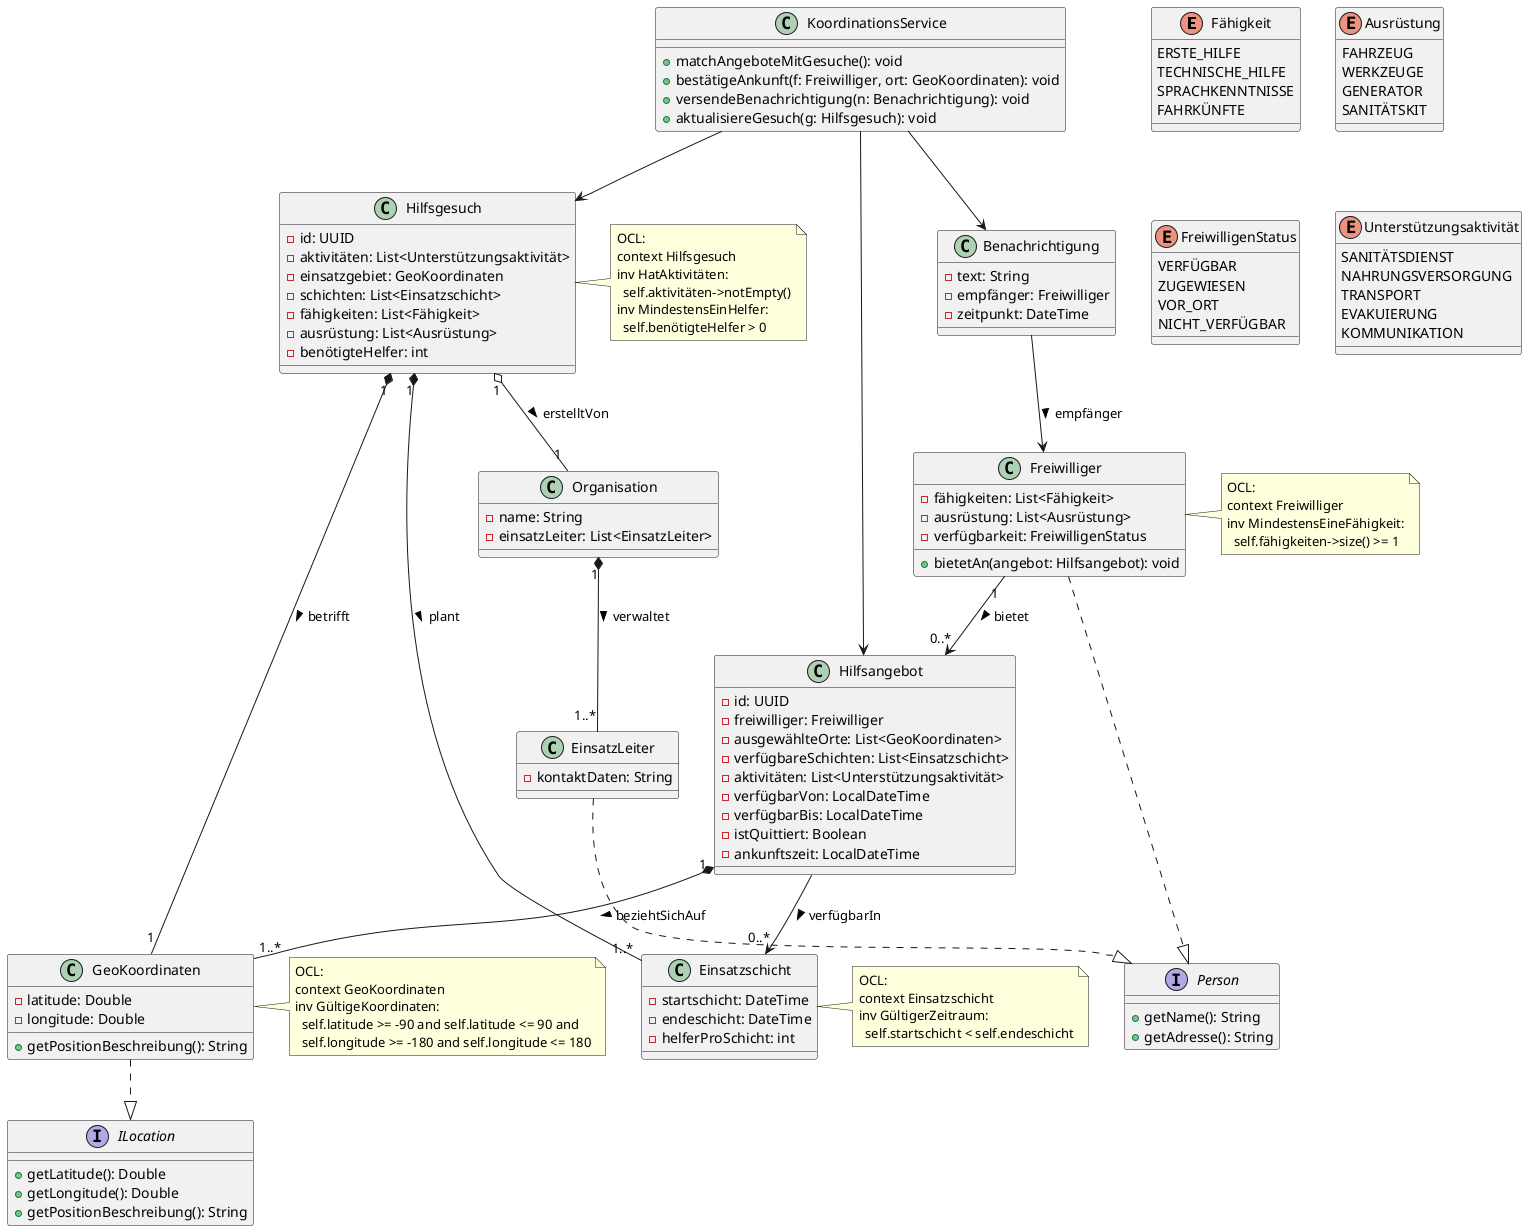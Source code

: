 @startuml

'Enums'
enum Fähigkeit {
    ERSTE_HILFE
    TECHNISCHE_HILFE
    SPRACHKENNTNISSE
    FAHRKÜNFTE
}
enum Ausrüstung {
    FAHRZEUG
    WERKZEUGE
    GENERATOR
    SANITÄTSKIT
}
enum FreiwilligenStatus {
    VERFÜGBAR
    ZUGEWIESEN
    VOR_ORT
    NICHT_VERFÜGBAR
}
enum Unterstützungsaktivität {
    SANITÄTSDIENST
    NAHRUNGSVERSORGUNG
    TRANSPORT
    EVAKUIERUNG
    KOMMUNIKATION
}

'Interfaces'
interface Person {
    + getName(): String
    + getAdresse(): String
}
interface ILocation {
    + getLatitude(): Double
    + getLongitude(): Double
    + getPositionBeschreibung(): String
}

'Classes'
class Organisation {
    - name: String
    - einsatzLeiter: List<EinsatzLeiter>
}

class EinsatzLeiter {
    - kontaktDaten: String
}

class GeoKoordinaten {
    - latitude: Double
    - longitude: Double
    + getPositionBeschreibung(): String
}
note right of GeoKoordinaten
OCL:
context GeoKoordinaten
inv GültigeKoordinaten:
  self.latitude >= -90 and self.latitude <= 90 and
  self.longitude >= -180 and self.longitude <= 180
end note

class Hilfsgesuch {
    - id: UUID
    - aktivitäten: List<Unterstützungsaktivität>
    - einsatzgebiet: GeoKoordinaten
    - schichten: List<Einsatzschicht>
    - fähigkeiten: List<Fähigkeit>
    - ausrüstung: List<Ausrüstung>
    - benötigteHelfer: int


    }
note right of Hilfsgesuch
OCL:
context Hilfsgesuch
inv HatAktivitäten:
  self.aktivitäten->notEmpty()
inv MindestensEinHelfer:
  self.benötigteHelfer > 0
end note

class Einsatzschicht {
    - startschicht: DateTime
    - endeschicht: DateTime
    - helferProSchicht: int
}
note right of Einsatzschicht
OCL:
context Einsatzschicht
inv GültigerZeitraum:
  self.startschicht < self.endeschicht
end note

class Freiwilliger {
    - fähigkeiten: List<Fähigkeit>
    - ausrüstung: List<Ausrüstung>
    - verfügbarkeit: FreiwilligenStatus
    + bietetAn(angebot: Hilfsangebot): void

}
note right of Freiwilliger
OCL:
context Freiwilliger
inv MindestensEineFähigkeit:
  self.fähigkeiten->size() >= 1
end note

class Hilfsangebot {
    - id: UUID
    - freiwilliger: Freiwilliger
    - ausgewählteOrte: List<GeoKoordinaten>
    - verfügbareSchichten: List<Einsatzschicht>
    - aktivitäten: List<Unterstützungsaktivität>
    - verfügbarVon: LocalDateTime
    - verfügbarBis: LocalDateTime
    - istQuittiert: Boolean
    - ankunftszeit: LocalDateTime
}
class KoordinationsService {
    + matchAngeboteMitGesuche(): void
    + bestätigeAnkunft(f: Freiwilliger, ort: GeoKoordinaten): void
    + versendeBenachrichtigung(n: Benachrichtigung): void
    + aktualisiereGesuch(g: Hilfsgesuch): void
}

class Benachrichtigung {
    - text: String
    - empfänger: Freiwilliger
    - zeitpunkt: DateTime
}
'Inheritance'
GeoKoordinaten ..|> ILocation
Freiwilliger ..|> Person
EinsatzLeiter ..|> Person

'Associations'
Organisation "1" *-- "1..*" EinsatzLeiter : verwaltet >
Hilfsgesuch "1" o-- "1" Organisation : erstelltVon >
Hilfsgesuch "1" *-- "1" GeoKoordinaten : betrifft >
Hilfsgesuch "1" *-- "1..*" Einsatzschicht : plant >
Freiwilliger "1" --> "0..*" Hilfsangebot : bietet >
Hilfsangebot "1" *-- "1..*" GeoKoordinaten : beziehtSichAuf >
Hilfsangebot --> "0..*" Einsatzschicht : verfügbarIn >

KoordinationsService --> Hilfsangebot
KoordinationsService --> Hilfsgesuch
KoordinationsService --> Benachrichtigung
Benachrichtigung --> Freiwilliger : empfänger >

@enduml
